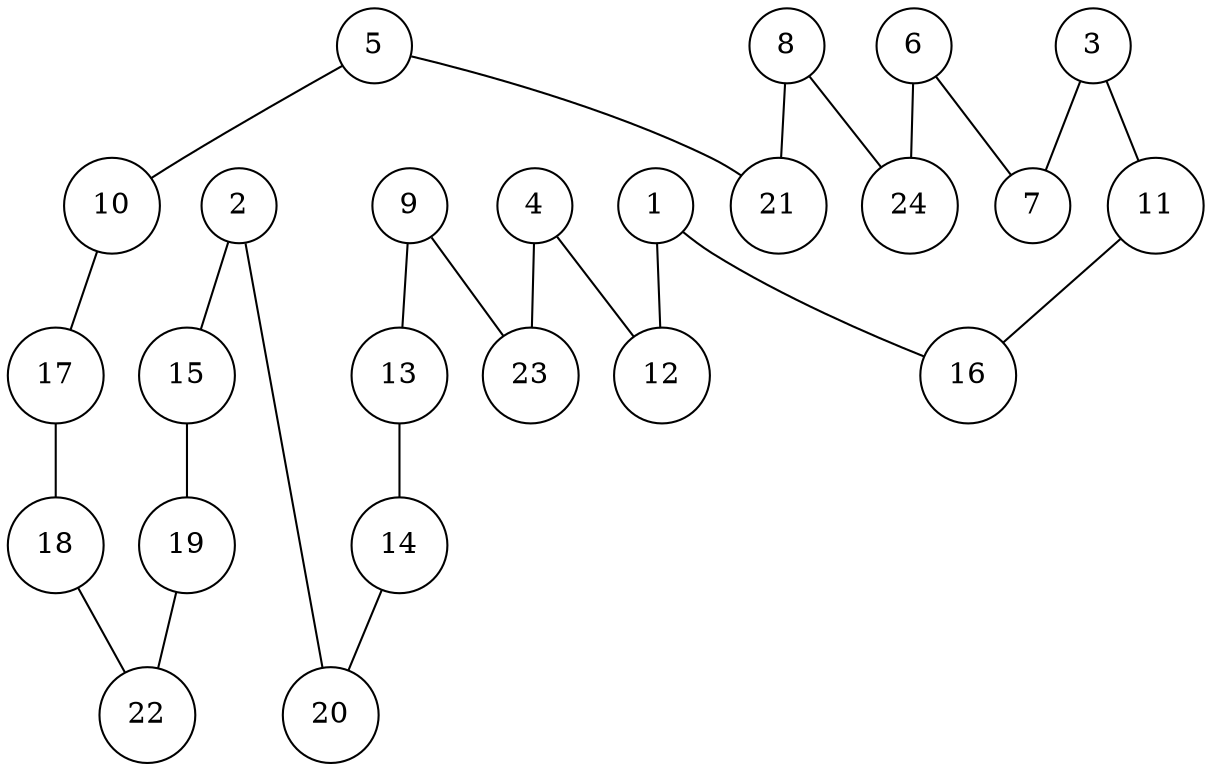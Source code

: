 graph gr24 {
	node [shape=circle fillcolor=white]

	1 -- 12
	1 -- 16
	2 -- 15
	2 -- 20
	3 -- 7
	3 -- 11
	4 -- 12
	4 -- 23
	5 -- 10
	5 -- 21
	6 -- 7
	6 -- 24
	8 -- 21
	8 -- 24
	9 -- 13
	9 -- 23
	10 -- 17
	11 -- 16
	13 -- 14
	14 -- 20
	15 -- 19
	17 -- 18
	18 -- 22
	19 -- 22
}